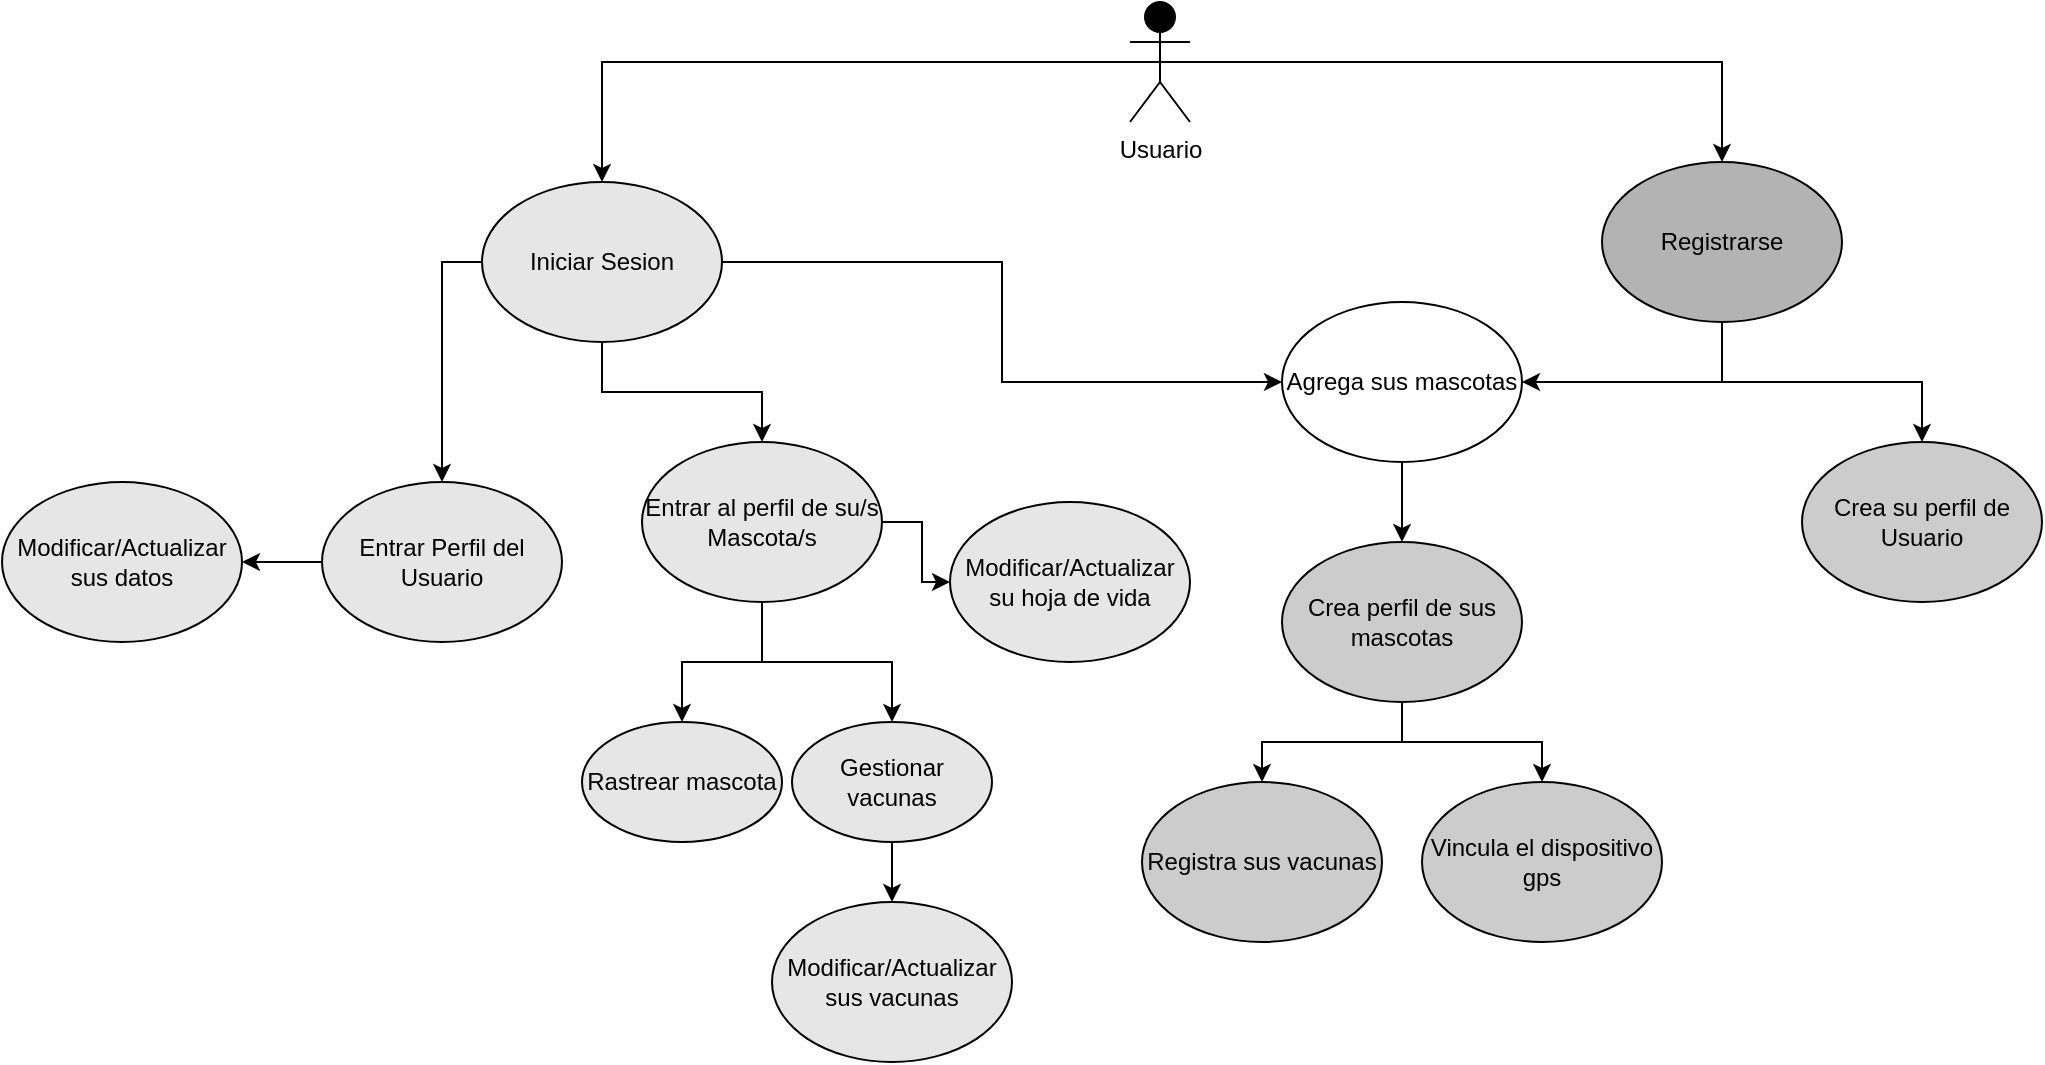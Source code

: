 <mxfile version="25.0.3">
  <diagram name="Página-1" id="wLnwi9tyqJbmaf647Fxh">
    <mxGraphModel dx="2037" dy="1616" grid="1" gridSize="10" guides="1" tooltips="1" connect="1" arrows="1" fold="1" page="1" pageScale="1" pageWidth="827" pageHeight="1169" math="0" shadow="0">
      <root>
        <mxCell id="0" />
        <mxCell id="1" parent="0" />
        <mxCell id="lxVNvLhR-80-rWLTvQvM-15" style="edgeStyle=orthogonalEdgeStyle;rounded=0;orthogonalLoop=1;jettySize=auto;html=1;exitX=0.5;exitY=0.5;exitDx=0;exitDy=0;exitPerimeter=0;entryX=0.5;entryY=0;entryDx=0;entryDy=0;fillColor=#FF0000;" edge="1" parent="1" source="lxVNvLhR-80-rWLTvQvM-1" target="lxVNvLhR-80-rWLTvQvM-4">
          <mxGeometry relative="1" as="geometry" />
        </mxCell>
        <mxCell id="lxVNvLhR-80-rWLTvQvM-23" style="edgeStyle=orthogonalEdgeStyle;rounded=0;orthogonalLoop=1;jettySize=auto;html=1;exitX=0.5;exitY=0.5;exitDx=0;exitDy=0;exitPerimeter=0;entryX=0.5;entryY=0;entryDx=0;entryDy=0;" edge="1" parent="1" source="lxVNvLhR-80-rWLTvQvM-1" target="lxVNvLhR-80-rWLTvQvM-5">
          <mxGeometry relative="1" as="geometry" />
        </mxCell>
        <mxCell id="lxVNvLhR-80-rWLTvQvM-1" value="Usuario" style="shape=umlActor;verticalLabelPosition=bottom;verticalAlign=top;html=1;outlineConnect=0;fillColor=#000000;" vertex="1" parent="1">
          <mxGeometry x="444" y="-50" width="30" height="60" as="geometry" />
        </mxCell>
        <mxCell id="lxVNvLhR-80-rWLTvQvM-16" style="edgeStyle=orthogonalEdgeStyle;rounded=0;orthogonalLoop=1;jettySize=auto;html=1;exitX=0;exitY=0.5;exitDx=0;exitDy=0;entryX=0.5;entryY=0;entryDx=0;entryDy=0;" edge="1" parent="1" source="lxVNvLhR-80-rWLTvQvM-4" target="lxVNvLhR-80-rWLTvQvM-6">
          <mxGeometry relative="1" as="geometry" />
        </mxCell>
        <mxCell id="lxVNvLhR-80-rWLTvQvM-17" style="edgeStyle=orthogonalEdgeStyle;rounded=0;orthogonalLoop=1;jettySize=auto;html=1;exitX=0.5;exitY=1;exitDx=0;exitDy=0;entryX=0.5;entryY=0;entryDx=0;entryDy=0;" edge="1" parent="1" source="lxVNvLhR-80-rWLTvQvM-4" target="lxVNvLhR-80-rWLTvQvM-8">
          <mxGeometry relative="1" as="geometry" />
        </mxCell>
        <mxCell id="lxVNvLhR-80-rWLTvQvM-28" style="edgeStyle=orthogonalEdgeStyle;rounded=0;orthogonalLoop=1;jettySize=auto;html=1;exitX=1;exitY=0.5;exitDx=0;exitDy=0;entryX=0;entryY=0.5;entryDx=0;entryDy=0;" edge="1" parent="1" source="lxVNvLhR-80-rWLTvQvM-4" target="lxVNvLhR-80-rWLTvQvM-25">
          <mxGeometry relative="1" as="geometry" />
        </mxCell>
        <mxCell id="lxVNvLhR-80-rWLTvQvM-4" value="Iniciar Sesion" style="ellipse;whiteSpace=wrap;html=1;fillColor=#E6E6E6;" vertex="1" parent="1">
          <mxGeometry x="120" y="40" width="120" height="80" as="geometry" />
        </mxCell>
        <mxCell id="lxVNvLhR-80-rWLTvQvM-30" style="edgeStyle=orthogonalEdgeStyle;rounded=0;orthogonalLoop=1;jettySize=auto;html=1;exitX=0.5;exitY=1;exitDx=0;exitDy=0;exitPerimeter=0;" edge="1" parent="1" source="lxVNvLhR-80-rWLTvQvM-5" target="lxVNvLhR-80-rWLTvQvM-25">
          <mxGeometry relative="1" as="geometry" />
        </mxCell>
        <mxCell id="lxVNvLhR-80-rWLTvQvM-31" style="edgeStyle=orthogonalEdgeStyle;rounded=0;orthogonalLoop=1;jettySize=auto;html=1;exitX=0.5;exitY=1;exitDx=0;exitDy=0;entryX=0.5;entryY=0;entryDx=0;entryDy=0;" edge="1" parent="1" source="lxVNvLhR-80-rWLTvQvM-5" target="lxVNvLhR-80-rWLTvQvM-24">
          <mxGeometry relative="1" as="geometry" />
        </mxCell>
        <mxCell id="lxVNvLhR-80-rWLTvQvM-5" value="Registrarse" style="ellipse;whiteSpace=wrap;html=1;fillColor=#B3B3B3;" vertex="1" parent="1">
          <mxGeometry x="680" y="30" width="120" height="80" as="geometry" />
        </mxCell>
        <mxCell id="lxVNvLhR-80-rWLTvQvM-18" style="edgeStyle=orthogonalEdgeStyle;rounded=0;orthogonalLoop=1;jettySize=auto;html=1;exitX=0;exitY=0.5;exitDx=0;exitDy=0;entryX=1;entryY=0.5;entryDx=0;entryDy=0;" edge="1" parent="1" source="lxVNvLhR-80-rWLTvQvM-6" target="lxVNvLhR-80-rWLTvQvM-7">
          <mxGeometry relative="1" as="geometry" />
        </mxCell>
        <mxCell id="lxVNvLhR-80-rWLTvQvM-6" value="Entrar Perfil del Usuario" style="ellipse;whiteSpace=wrap;html=1;fillColor=#E6E6E6;" vertex="1" parent="1">
          <mxGeometry x="40" y="190" width="120" height="80" as="geometry" />
        </mxCell>
        <mxCell id="lxVNvLhR-80-rWLTvQvM-7" value="Modificar/Actualizar sus datos" style="ellipse;whiteSpace=wrap;html=1;fillColor=#E6E6E6;" vertex="1" parent="1">
          <mxGeometry x="-120" y="190" width="120" height="80" as="geometry" />
        </mxCell>
        <mxCell id="lxVNvLhR-80-rWLTvQvM-19" style="edgeStyle=orthogonalEdgeStyle;rounded=0;orthogonalLoop=1;jettySize=auto;html=1;exitX=0.5;exitY=1;exitDx=0;exitDy=0;entryX=0.5;entryY=0;entryDx=0;entryDy=0;" edge="1" parent="1" source="lxVNvLhR-80-rWLTvQvM-8" target="lxVNvLhR-80-rWLTvQvM-9">
          <mxGeometry relative="1" as="geometry" />
        </mxCell>
        <mxCell id="lxVNvLhR-80-rWLTvQvM-20" style="edgeStyle=orthogonalEdgeStyle;rounded=0;orthogonalLoop=1;jettySize=auto;html=1;exitX=0.5;exitY=1;exitDx=0;exitDy=0;entryX=0.5;entryY=0;entryDx=0;entryDy=0;" edge="1" parent="1" source="lxVNvLhR-80-rWLTvQvM-8" target="lxVNvLhR-80-rWLTvQvM-10">
          <mxGeometry relative="1" as="geometry" />
        </mxCell>
        <mxCell id="lxVNvLhR-80-rWLTvQvM-22" style="edgeStyle=orthogonalEdgeStyle;rounded=0;orthogonalLoop=1;jettySize=auto;html=1;exitX=1;exitY=0.5;exitDx=0;exitDy=0;entryX=0;entryY=0.5;entryDx=0;entryDy=0;" edge="1" parent="1" source="lxVNvLhR-80-rWLTvQvM-8" target="lxVNvLhR-80-rWLTvQvM-14">
          <mxGeometry relative="1" as="geometry" />
        </mxCell>
        <mxCell id="lxVNvLhR-80-rWLTvQvM-8" value="Entrar al perfil de su/s Mascota/s" style="ellipse;whiteSpace=wrap;html=1;fillColor=#E6E6E6;" vertex="1" parent="1">
          <mxGeometry x="200" y="170" width="120" height="80" as="geometry" />
        </mxCell>
        <mxCell id="lxVNvLhR-80-rWLTvQvM-9" value="Rastrear mascota" style="ellipse;whiteSpace=wrap;html=1;fillColor=#E6E6E6;" vertex="1" parent="1">
          <mxGeometry x="170" y="310" width="100" height="60" as="geometry" />
        </mxCell>
        <mxCell id="lxVNvLhR-80-rWLTvQvM-21" style="edgeStyle=orthogonalEdgeStyle;rounded=0;orthogonalLoop=1;jettySize=auto;html=1;exitX=0.5;exitY=1;exitDx=0;exitDy=0;" edge="1" parent="1" source="lxVNvLhR-80-rWLTvQvM-10" target="lxVNvLhR-80-rWLTvQvM-12">
          <mxGeometry relative="1" as="geometry" />
        </mxCell>
        <mxCell id="lxVNvLhR-80-rWLTvQvM-10" value="Gestionar vacunas&lt;span style=&quot;color: rgba(0, 0, 0, 0); font-family: monospace; font-size: 0px; text-align: start; text-wrap-mode: nowrap;&quot;&gt;%3CmxGraphModel%3E%3Croot%3E%3CmxCell%20id%3D%220%22%2F%3E%3CmxCell%20id%3D%221%22%20parent%3D%220%22%2F%3E%3CmxCell%20id%3D%222%22%20value%3D%22Rastrear%20mascota%22%20style%3D%22ellipse%3BwhiteSpace%3Dwrap%3Bhtml%3D1%3B%22%20vertex%3D%221%22%20parent%3D%221%22%3E%3CmxGeometry%20x%3D%22190%22%20y%3D%22280%22%20width%3D%22100%22%20height%3D%2260%22%20as%3D%22geometry%22%2F%3E%3C%2FmxCell%3E%3C%2Froot%3E%3C%2FmxGraphModel%3E&lt;/span&gt;" style="ellipse;whiteSpace=wrap;html=1;fillColor=#E6E6E6;" vertex="1" parent="1">
          <mxGeometry x="275" y="310" width="100" height="60" as="geometry" />
        </mxCell>
        <mxCell id="lxVNvLhR-80-rWLTvQvM-12" value="Modificar/Actualizar sus vacunas" style="ellipse;whiteSpace=wrap;html=1;fillColor=#E6E6E6;" vertex="1" parent="1">
          <mxGeometry x="265" y="400" width="120" height="80" as="geometry" />
        </mxCell>
        <mxCell id="lxVNvLhR-80-rWLTvQvM-14" value="Modificar/Actualizar su hoja de vida" style="ellipse;whiteSpace=wrap;html=1;fillColor=#E6E6E6;" vertex="1" parent="1">
          <mxGeometry x="354" y="200" width="120" height="80" as="geometry" />
        </mxCell>
        <mxCell id="lxVNvLhR-80-rWLTvQvM-24" value="Crea su perfil de Usuario" style="ellipse;whiteSpace=wrap;html=1;fillColor=#CCCCCC;" vertex="1" parent="1">
          <mxGeometry x="780" y="170" width="120" height="80" as="geometry" />
        </mxCell>
        <mxCell id="lxVNvLhR-80-rWLTvQvM-29" style="edgeStyle=orthogonalEdgeStyle;rounded=0;orthogonalLoop=1;jettySize=auto;html=1;exitX=0.5;exitY=1;exitDx=0;exitDy=0;entryX=0.5;entryY=0;entryDx=0;entryDy=0;" edge="1" parent="1" source="lxVNvLhR-80-rWLTvQvM-25" target="lxVNvLhR-80-rWLTvQvM-26">
          <mxGeometry relative="1" as="geometry" />
        </mxCell>
        <mxCell id="lxVNvLhR-80-rWLTvQvM-25" value="Agrega sus mascotas" style="ellipse;whiteSpace=wrap;html=1;fillColor=default;" vertex="1" parent="1">
          <mxGeometry x="520" y="100" width="120" height="80" as="geometry" />
        </mxCell>
        <mxCell id="lxVNvLhR-80-rWLTvQvM-36" style="edgeStyle=orthogonalEdgeStyle;rounded=0;orthogonalLoop=1;jettySize=auto;html=1;exitX=0.5;exitY=1;exitDx=0;exitDy=0;entryX=0.5;entryY=0;entryDx=0;entryDy=0;" edge="1" parent="1" source="lxVNvLhR-80-rWLTvQvM-26" target="lxVNvLhR-80-rWLTvQvM-34">
          <mxGeometry relative="1" as="geometry" />
        </mxCell>
        <mxCell id="lxVNvLhR-80-rWLTvQvM-37" style="edgeStyle=orthogonalEdgeStyle;rounded=0;orthogonalLoop=1;jettySize=auto;html=1;exitX=0.5;exitY=1;exitDx=0;exitDy=0;" edge="1" parent="1" source="lxVNvLhR-80-rWLTvQvM-26" target="lxVNvLhR-80-rWLTvQvM-35">
          <mxGeometry relative="1" as="geometry" />
        </mxCell>
        <mxCell id="lxVNvLhR-80-rWLTvQvM-26" value="Crea perfil de sus mascotas" style="ellipse;whiteSpace=wrap;html=1;fillColor=#CCCCCC;" vertex="1" parent="1">
          <mxGeometry x="520" y="220" width="120" height="80" as="geometry" />
        </mxCell>
        <mxCell id="lxVNvLhR-80-rWLTvQvM-34" value="Registra sus vacunas" style="ellipse;whiteSpace=wrap;html=1;fillColor=#CCCCCC;" vertex="1" parent="1">
          <mxGeometry x="450" y="340" width="120" height="80" as="geometry" />
        </mxCell>
        <mxCell id="lxVNvLhR-80-rWLTvQvM-35" value="Vincula el dispositivo gps" style="ellipse;whiteSpace=wrap;html=1;fillColor=#CCCCCC;" vertex="1" parent="1">
          <mxGeometry x="590" y="340" width="120" height="80" as="geometry" />
        </mxCell>
      </root>
    </mxGraphModel>
  </diagram>
</mxfile>
